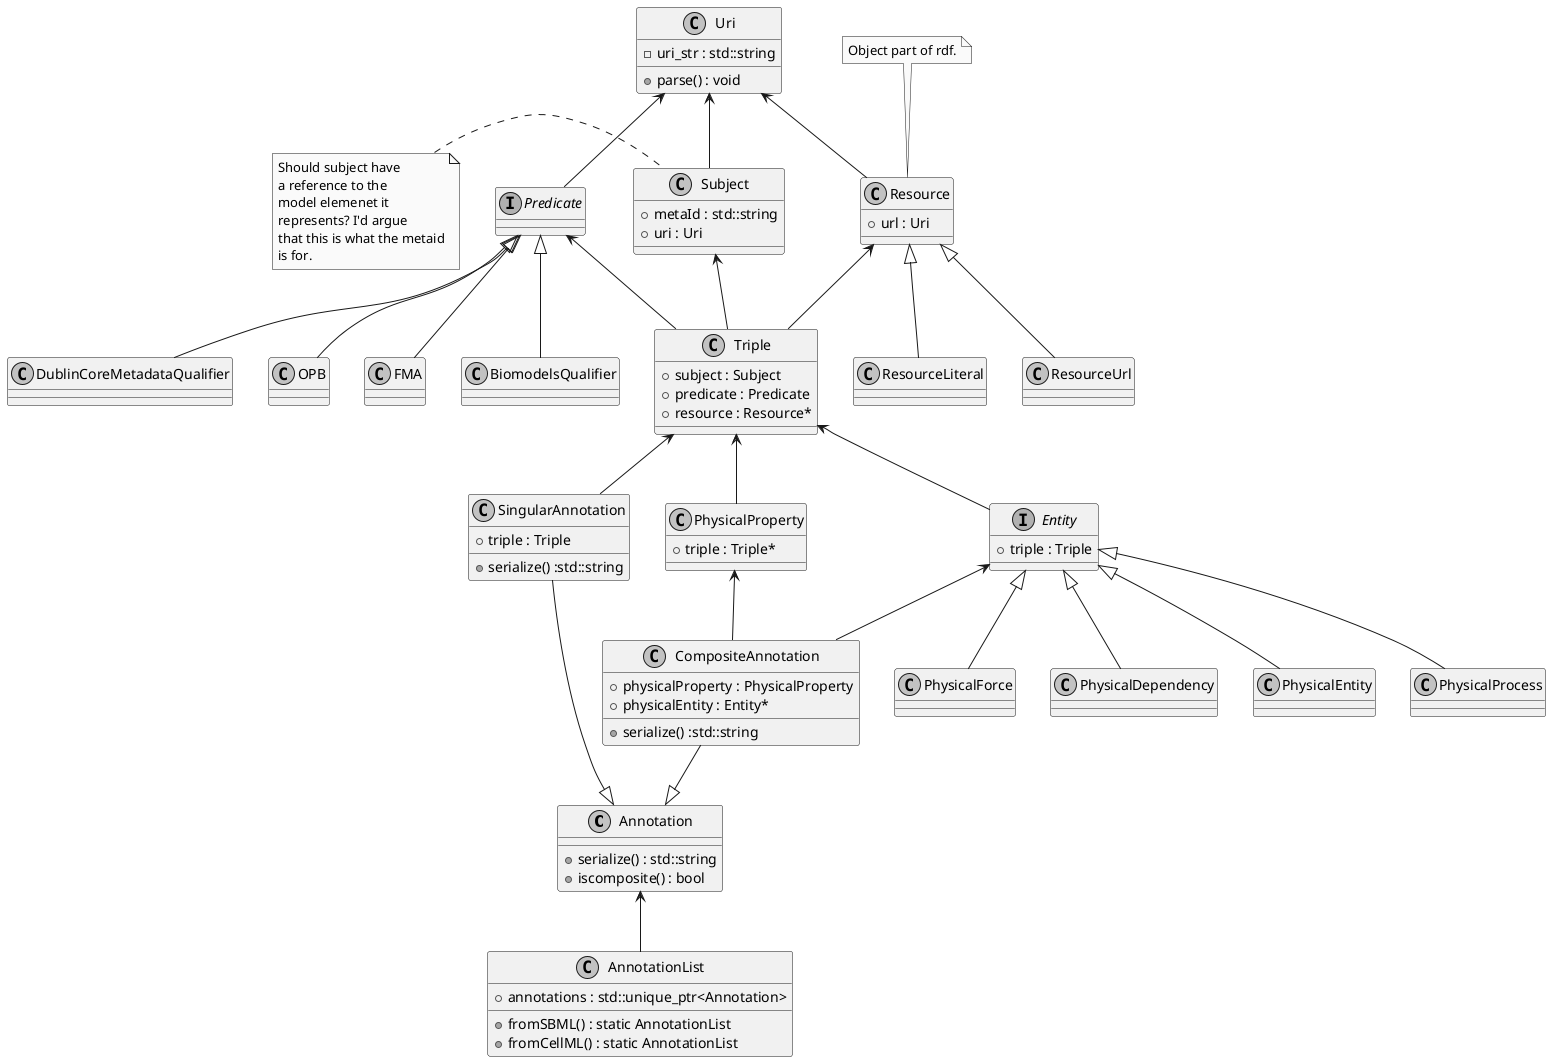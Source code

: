 @startuml
skinparam monochrome true

'Base class for all annotations
class Annotation {
    + serialize() : std::string
    + iscomposite() : bool
}
'Q) Conceptually, could we use an isa relationshop between singular annotation and Triple?

'Should these be strings??
'each attribute here should themselves be an annotation unit?
'class ModelLevelAnnotation {
'    + pubmedID : Triple
'    + author : Triple
'    + description : Triple
'}
'
'Triple <-- ModelLevelAnnotation
'SingularAnnotation <|-- ModelLevelAnnotation

class SingularAnnotation {
    + triple : Triple
    + serialize() :std::string
}

'Not sure what type the physicalEntity / physicalProperty should have.
'Not sure what the physicalEntity should be called.
'From section 2.27 of omex metadata spec: physical entity, process, force or dependency that bears the physical property.
class CompositeAnnotation {
    + physicalProperty : PhysicalProperty
    + physicalEntity : Entity*
    + serialize() :std::string
}

SingularAnnotation --|> Annotation
CompositeAnnotation --|> Annotation
Triple <-- SingularAnnotation


'Its possible this may serve as feedback for Max's document. The way its currently
'structured, leads us to think model level, semantic, non-semantic and composite
'annotations are separate types of annotation. Is this the case? Or are model level
'annotations also singular/composite annotations? From this document, the relationship
'between these types of annotation are not completly clear

'AnnotationBase <|-- SingularAnnotation
'AnnotationBase <|-- CompositeAnnotation

'Should there be some kind of interface to the identifiers.org website?
class Uri {
    - uri_str : std::string
    + parse() : void
}

class Subject {
    + metaId : std::string
    + uri : Uri
}
note left of Subject
    Should subject have
    a reference to the
    model elemenet it
    represents? I'd argue
    that this is what the metaid
    is for.
end note

interface Predicate {}

class Resource {
    + url : Uri
}

class ResourceUrl {}

class ResourceLiteral {}

Resource <|-- ResourceUrl
Resource <|-- ResourceLiteral

note top of Resource
    Object part of rdf.
end note


class Triple {
    + subject : Subject
    + predicate : Predicate
    + resource : Resource*
}

Subject <-- Triple
Predicate <-- Triple
Resource <-- Triple


Uri <-- Subject
Uri <-- Predicate
Uri <-- Resource

'Triple <-- AnnotationBase

class BiomodelsQualifier {

}

class DublinCoreMetadataQualifier {

}

class OPB {

}

class FMA {

}

Predicate <|-- BiomodelsQualifier
Predicate <|-- DublinCoreMetadataQualifier
Predicate <|-- OPB
Predicate <|-- FMA



class PhysicalProperty {
    + triple : Triple*
}
Triple <-- PhysicalProperty

interface Entity {
    + triple : Triple
}
Triple <-- Entity

class PhysicalEntity {}
class PhysicalProcess {}
class PhysicalForce {}
class PhysicalDependency {}

Entity <|-- PhysicalEntity
Entity <|-- PhysicalProcess
Entity <|-- PhysicalForce
Entity <|-- PhysicalDependency

Entity <-- CompositeAnnotation
PhysicalProperty <-- CompositeAnnotation


class AnnotationList {
    + annotations : std::unique_ptr<Annotation>
    + fromSBML() : static AnnotationList
    + fromCellML() : static AnnotationList
}

Annotation <-- AnnotationList





@enduml